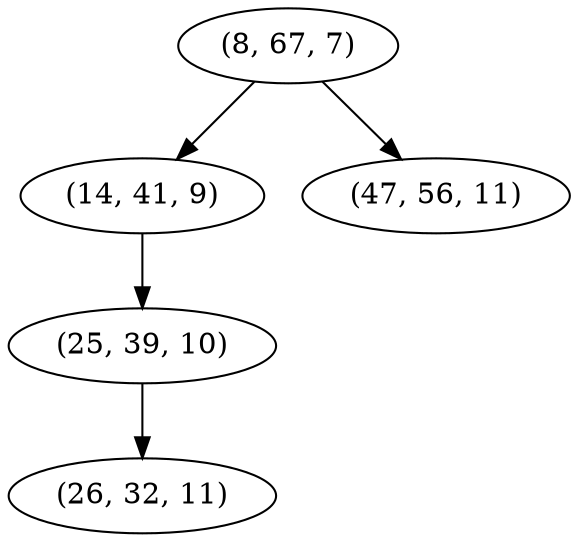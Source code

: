 digraph tree {
    "(8, 67, 7)";
    "(14, 41, 9)";
    "(25, 39, 10)";
    "(26, 32, 11)";
    "(47, 56, 11)";
    "(8, 67, 7)" -> "(14, 41, 9)";
    "(8, 67, 7)" -> "(47, 56, 11)";
    "(14, 41, 9)" -> "(25, 39, 10)";
    "(25, 39, 10)" -> "(26, 32, 11)";
}
